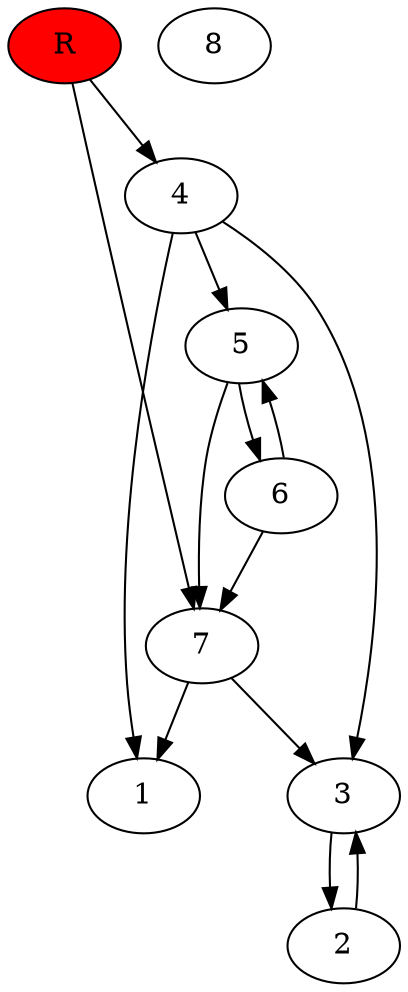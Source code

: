 digraph prb39860 {
	1
	2
	3
	4
	5
	6
	7
	8
	R [fillcolor="#ff0000" style=filled]
	2 -> 3
	3 -> 2
	4 -> 1
	4 -> 3
	4 -> 5
	5 -> 6
	5 -> 7
	6 -> 5
	6 -> 7
	7 -> 1
	7 -> 3
	R -> 4
	R -> 7
}
